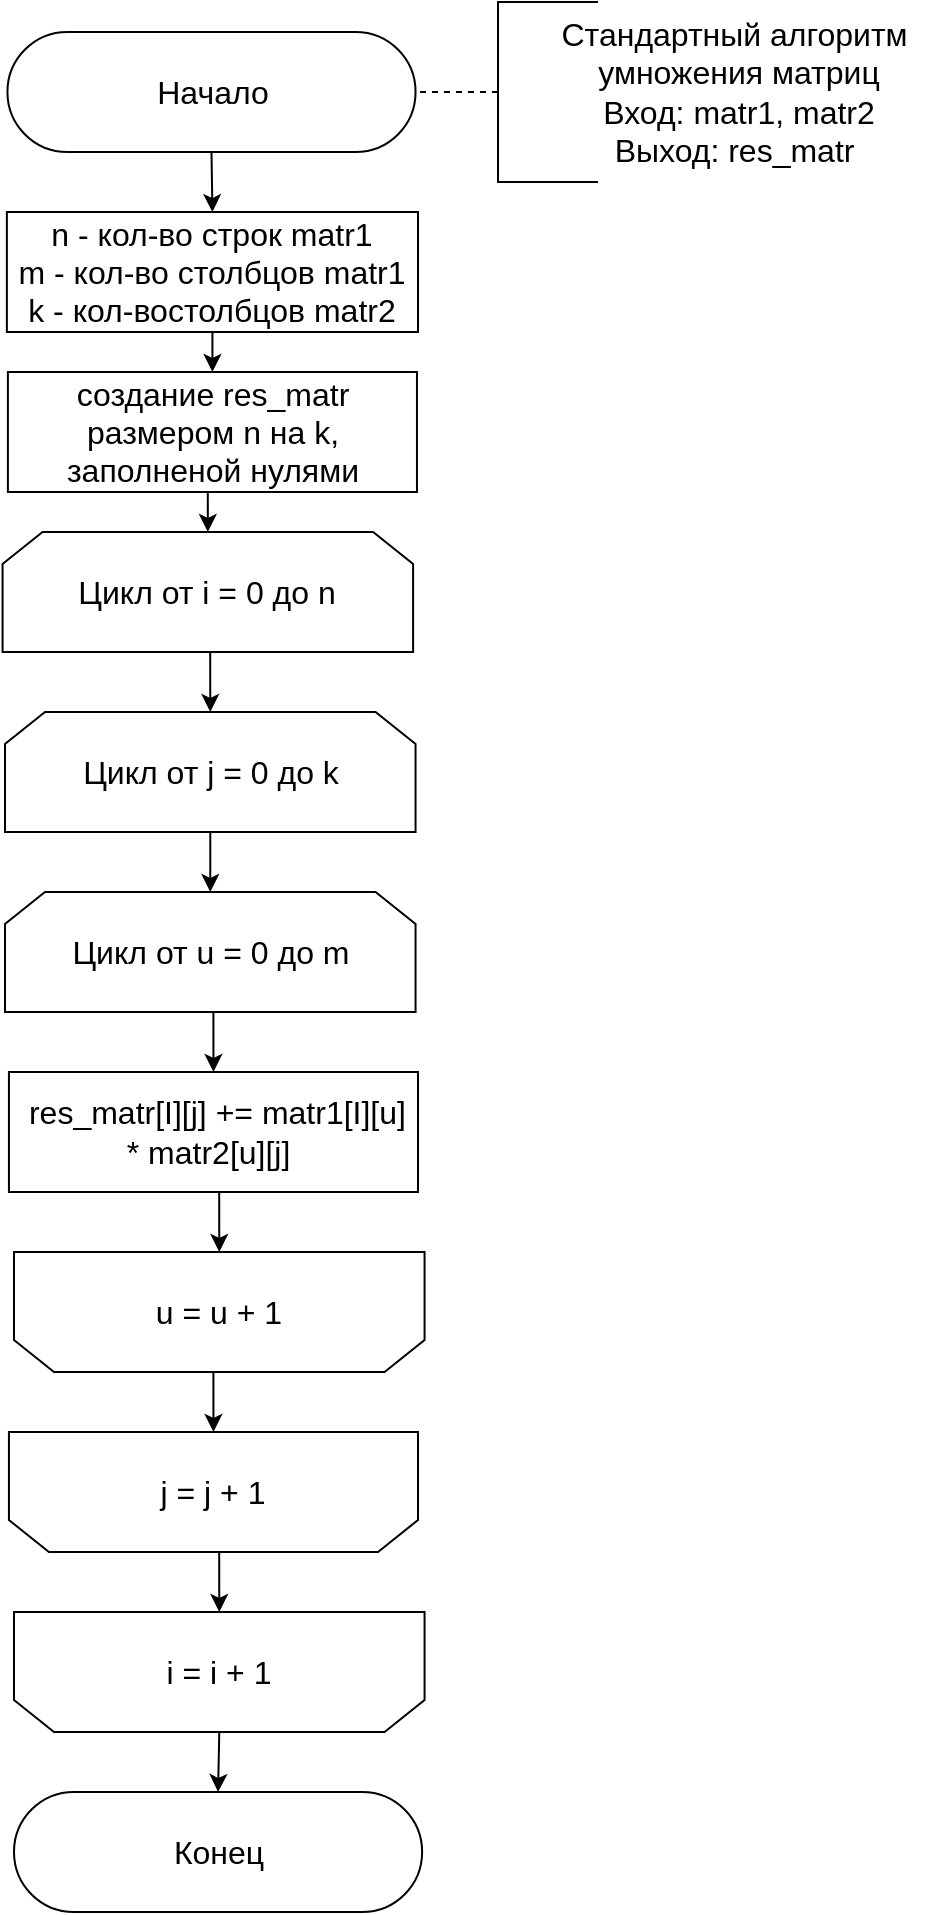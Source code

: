 <mxfile version="15.5.6" type="device"><diagram id="v5TGptlHJwT-nuuvDxDi" name="Page-1"><mxGraphModel dx="1123" dy="779" grid="1" gridSize="10" guides="1" tooltips="1" connect="1" arrows="1" fold="1" page="1" pageScale="1" pageWidth="827" pageHeight="1169" math="0" shadow="0"><root><mxCell id="0"/><mxCell id="1" parent="0"/><mxCell id="nIcTIHuZ0zEciBpEIG3w-1" style="edgeStyle=orthogonalEdgeStyle;rounded=0;orthogonalLoop=1;jettySize=auto;html=1;exitX=0.5;exitY=0.5;exitDx=0;exitDy=30;exitPerimeter=0;entryX=0.5;entryY=0;entryDx=0;entryDy=0;endArrow=classic;endFill=1;" edge="1" parent="1" source="nIcTIHuZ0zEciBpEIG3w-2" target="nIcTIHuZ0zEciBpEIG3w-22"><mxGeometry relative="1" as="geometry"/></mxCell><mxCell id="nIcTIHuZ0zEciBpEIG3w-2" value="&lt;font style=&quot;font-size: 16px&quot;&gt;Начало&lt;/font&gt;" style="html=1;dashed=0;whitespace=wrap;shape=mxgraph.dfd.start" vertex="1" parent="1"><mxGeometry x="204.72" y="50" width="204.06" height="60" as="geometry"/></mxCell><mxCell id="nIcTIHuZ0zEciBpEIG3w-32" style="edgeStyle=orthogonalEdgeStyle;rounded=0;orthogonalLoop=1;jettySize=auto;html=1;exitX=0.5;exitY=1;exitDx=0;exitDy=0;entryX=0.5;entryY=1;entryDx=0;entryDy=0;" edge="1" parent="1" source="nIcTIHuZ0zEciBpEIG3w-7" target="nIcTIHuZ0zEciBpEIG3w-26"><mxGeometry relative="1" as="geometry"/></mxCell><mxCell id="nIcTIHuZ0zEciBpEIG3w-7" value="&lt;font&gt;&lt;font size=&quot;3&quot;&gt;&amp;nbsp;res_matr[I][j] += matr1[I][u] * matr2[u][j]&amp;nbsp;&lt;/font&gt;&lt;br&gt;&lt;/font&gt;" style="rounded=0;whiteSpace=wrap;html=1;shadow=0;glass=0;sketch=0;strokeWidth=1;gradientColor=none;" vertex="1" parent="1"><mxGeometry x="205.47" y="570" width="204.53" height="60" as="geometry"/></mxCell><mxCell id="nIcTIHuZ0zEciBpEIG3w-29" style="edgeStyle=orthogonalEdgeStyle;rounded=0;orthogonalLoop=1;jettySize=auto;html=1;exitX=0.5;exitY=1;exitDx=0;exitDy=0;entryX=0.5;entryY=0;entryDx=0;entryDy=0;" edge="1" parent="1" source="nIcTIHuZ0zEciBpEIG3w-9" target="nIcTIHuZ0zEciBpEIG3w-11"><mxGeometry relative="1" as="geometry"/></mxCell><mxCell id="nIcTIHuZ0zEciBpEIG3w-9" value="&lt;font style=&quot;font-size: 16px&quot;&gt;Цикл от i = 0 до n&lt;/font&gt;" style="shape=loopLimit;whiteSpace=wrap;html=1;strokeWidth=1;" vertex="1" parent="1"><mxGeometry x="202.28" y="300" width="205.28" height="60" as="geometry"/></mxCell><mxCell id="nIcTIHuZ0zEciBpEIG3w-30" style="edgeStyle=orthogonalEdgeStyle;rounded=0;orthogonalLoop=1;jettySize=auto;html=1;exitX=0.5;exitY=1;exitDx=0;exitDy=0;entryX=0.5;entryY=0;entryDx=0;entryDy=0;" edge="1" parent="1" source="nIcTIHuZ0zEciBpEIG3w-11" target="nIcTIHuZ0zEciBpEIG3w-23"><mxGeometry relative="1" as="geometry"/></mxCell><mxCell id="nIcTIHuZ0zEciBpEIG3w-11" value="&lt;font style=&quot;font-size: 16px&quot;&gt;Цикл от j = 0 до k&lt;br&gt;&lt;/font&gt;" style="shape=loopLimit;whiteSpace=wrap;html=1;strokeWidth=1;" vertex="1" parent="1"><mxGeometry x="203.5" y="390" width="205.28" height="60" as="geometry"/></mxCell><mxCell id="nIcTIHuZ0zEciBpEIG3w-34" style="edgeStyle=orthogonalEdgeStyle;rounded=0;orthogonalLoop=1;jettySize=auto;html=1;exitX=0.5;exitY=0;exitDx=0;exitDy=0;entryX=0.5;entryY=1;entryDx=0;entryDy=0;" edge="1" parent="1" source="nIcTIHuZ0zEciBpEIG3w-13" target="nIcTIHuZ0zEciBpEIG3w-15"><mxGeometry relative="1" as="geometry"/></mxCell><mxCell id="nIcTIHuZ0zEciBpEIG3w-13" value="&lt;font style=&quot;font-size: 16px&quot;&gt;j = j + 1&lt;br&gt;&lt;/font&gt;" style="shape=loopLimit;whiteSpace=wrap;html=1;strokeWidth=1;direction=west;" vertex="1" parent="1"><mxGeometry x="205.47" y="750" width="204.53" height="60" as="geometry"/></mxCell><mxCell id="nIcTIHuZ0zEciBpEIG3w-37" style="edgeStyle=orthogonalEdgeStyle;rounded=0;orthogonalLoop=1;jettySize=auto;html=1;exitX=0.5;exitY=0;exitDx=0;exitDy=0;entryX=0.5;entryY=0.5;entryDx=0;entryDy=-30.0;entryPerimeter=0;" edge="1" parent="1" source="nIcTIHuZ0zEciBpEIG3w-15" target="nIcTIHuZ0zEciBpEIG3w-17"><mxGeometry relative="1" as="geometry"/></mxCell><mxCell id="nIcTIHuZ0zEciBpEIG3w-15" value="&lt;font style=&quot;font-size: 16px&quot;&gt;i = i + 1&lt;/font&gt;" style="shape=loopLimit;whiteSpace=wrap;html=1;strokeWidth=1;direction=west;" vertex="1" parent="1"><mxGeometry x="208" y="840" width="205.28" height="60" as="geometry"/></mxCell><mxCell id="nIcTIHuZ0zEciBpEIG3w-17" value="&lt;font style=&quot;font-size: 16px&quot;&gt;Конец&lt;/font&gt;" style="html=1;dashed=0;whitespace=wrap;shape=mxgraph.dfd.start" vertex="1" parent="1"><mxGeometry x="208" y="930" width="204.06" height="60" as="geometry"/></mxCell><mxCell id="nIcTIHuZ0zEciBpEIG3w-18" style="edgeStyle=orthogonalEdgeStyle;rounded=0;orthogonalLoop=1;jettySize=auto;html=1;exitX=0;exitY=0.5;exitDx=0;exitDy=0;exitPerimeter=0;entryX=1;entryY=0.5;entryDx=0;entryDy=0;entryPerimeter=0;dashed=1;endArrow=none;endFill=0;" edge="1" parent="1" source="nIcTIHuZ0zEciBpEIG3w-19" target="nIcTIHuZ0zEciBpEIG3w-2"><mxGeometry relative="1" as="geometry"/></mxCell><mxCell id="nIcTIHuZ0zEciBpEIG3w-19" value="" style="strokeWidth=1;html=1;shape=mxgraph.flowchart.annotation_1;align=left;pointerEvents=1;" vertex="1" parent="1"><mxGeometry x="450" y="35" width="50" height="90" as="geometry"/></mxCell><mxCell id="nIcTIHuZ0zEciBpEIG3w-20" value="&lt;div&gt;&lt;font size=&quot;3&quot;&gt;Стандартный алгоритм&amp;nbsp;&lt;/font&gt;&lt;/div&gt;&lt;div&gt;&lt;font size=&quot;3&quot;&gt;умножения матриц&lt;/font&gt;&lt;/div&gt;&lt;font&gt;&lt;div style=&quot;font-size: 16px&quot;&gt;Вход: matr1, matr2&lt;/div&gt;&lt;div&gt;&lt;div&gt;&lt;font size=&quot;3&quot;&gt;Выход: res_matr&amp;nbsp;&lt;/font&gt;&lt;/div&gt;&lt;/div&gt;&lt;/font&gt;" style="text;html=1;align=center;verticalAlign=middle;resizable=0;points=[];autosize=1;strokeColor=none;fillColor=none;" vertex="1" parent="1"><mxGeometry x="470" y="50" width="200" height="60" as="geometry"/></mxCell><mxCell id="nIcTIHuZ0zEciBpEIG3w-27" style="edgeStyle=orthogonalEdgeStyle;rounded=0;orthogonalLoop=1;jettySize=auto;html=1;exitX=0.5;exitY=1;exitDx=0;exitDy=0;entryX=0.5;entryY=0;entryDx=0;entryDy=0;" edge="1" parent="1" source="nIcTIHuZ0zEciBpEIG3w-22" target="nIcTIHuZ0zEciBpEIG3w-24"><mxGeometry relative="1" as="geometry"/></mxCell><mxCell id="nIcTIHuZ0zEciBpEIG3w-22" value="&lt;font style=&quot;font-size: 16px&quot;&gt;n - кол-во строк&amp;nbsp;&lt;span&gt;matr1&lt;/span&gt;&lt;br&gt;m - кол-во столбцов&amp;nbsp;&lt;span&gt;matr1&lt;/span&gt;&lt;br&gt;k - кол-востолбцов&amp;nbsp;&lt;span&gt;matr2&lt;/span&gt;&lt;br&gt;&lt;/font&gt;" style="rounded=0;whiteSpace=wrap;html=1;shadow=0;glass=0;sketch=0;strokeWidth=1;gradientColor=none;" vertex="1" parent="1"><mxGeometry x="204.44" y="140" width="205.56" height="60" as="geometry"/></mxCell><mxCell id="nIcTIHuZ0zEciBpEIG3w-31" style="edgeStyle=orthogonalEdgeStyle;rounded=0;orthogonalLoop=1;jettySize=auto;html=1;exitX=0.5;exitY=1;exitDx=0;exitDy=0;entryX=0.5;entryY=0;entryDx=0;entryDy=0;" edge="1" parent="1" source="nIcTIHuZ0zEciBpEIG3w-23" target="nIcTIHuZ0zEciBpEIG3w-7"><mxGeometry relative="1" as="geometry"/></mxCell><mxCell id="nIcTIHuZ0zEciBpEIG3w-23" value="&lt;font style=&quot;font-size: 16px&quot;&gt;Цикл от u = 0 до m&lt;br&gt;&lt;/font&gt;" style="shape=loopLimit;whiteSpace=wrap;html=1;strokeWidth=1;" vertex="1" parent="1"><mxGeometry x="203.5" y="480" width="205.28" height="60" as="geometry"/></mxCell><mxCell id="nIcTIHuZ0zEciBpEIG3w-28" style="edgeStyle=orthogonalEdgeStyle;rounded=0;orthogonalLoop=1;jettySize=auto;html=1;exitX=0.5;exitY=1;exitDx=0;exitDy=0;entryX=0.5;entryY=0;entryDx=0;entryDy=0;" edge="1" parent="1" source="nIcTIHuZ0zEciBpEIG3w-24" target="nIcTIHuZ0zEciBpEIG3w-9"><mxGeometry relative="1" as="geometry"/></mxCell><mxCell id="nIcTIHuZ0zEciBpEIG3w-24" value="&lt;font&gt;&lt;font size=&quot;3&quot;&gt;создание res_matr размером n на k, заполненой нулями&lt;/font&gt;&lt;br&gt;&lt;/font&gt;" style="rounded=0;whiteSpace=wrap;html=1;shadow=0;glass=0;sketch=0;strokeWidth=1;gradientColor=none;" vertex="1" parent="1"><mxGeometry x="204.95" y="220" width="204.53" height="60" as="geometry"/></mxCell><mxCell id="nIcTIHuZ0zEciBpEIG3w-33" style="edgeStyle=orthogonalEdgeStyle;rounded=0;orthogonalLoop=1;jettySize=auto;html=1;exitX=0.5;exitY=0;exitDx=0;exitDy=0;entryX=0.5;entryY=1;entryDx=0;entryDy=0;" edge="1" parent="1" source="nIcTIHuZ0zEciBpEIG3w-26" target="nIcTIHuZ0zEciBpEIG3w-13"><mxGeometry relative="1" as="geometry"/></mxCell><mxCell id="nIcTIHuZ0zEciBpEIG3w-26" value="&lt;font style=&quot;font-size: 16px&quot;&gt;u = u + 1&lt;/font&gt;" style="shape=loopLimit;whiteSpace=wrap;html=1;strokeWidth=1;direction=west;" vertex="1" parent="1"><mxGeometry x="208" y="660" width="205.28" height="60" as="geometry"/></mxCell></root></mxGraphModel></diagram></mxfile>
